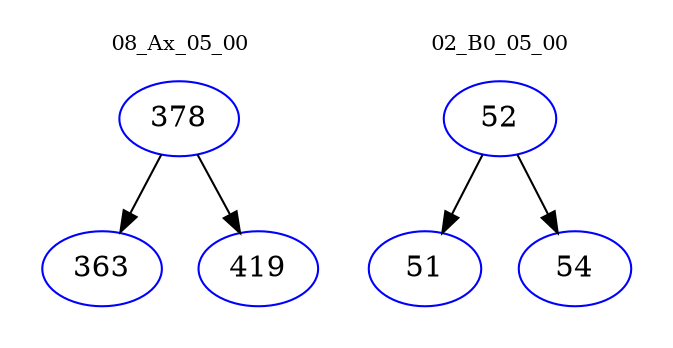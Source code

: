 digraph{
subgraph cluster_0 {
color = white
label = "08_Ax_05_00";
fontsize=10;
T0_378 [label="378", color="blue"]
T0_378 -> T0_363 [color="black"]
T0_363 [label="363", color="blue"]
T0_378 -> T0_419 [color="black"]
T0_419 [label="419", color="blue"]
}
subgraph cluster_1 {
color = white
label = "02_B0_05_00";
fontsize=10;
T1_52 [label="52", color="blue"]
T1_52 -> T1_51 [color="black"]
T1_51 [label="51", color="blue"]
T1_52 -> T1_54 [color="black"]
T1_54 [label="54", color="blue"]
}
}

